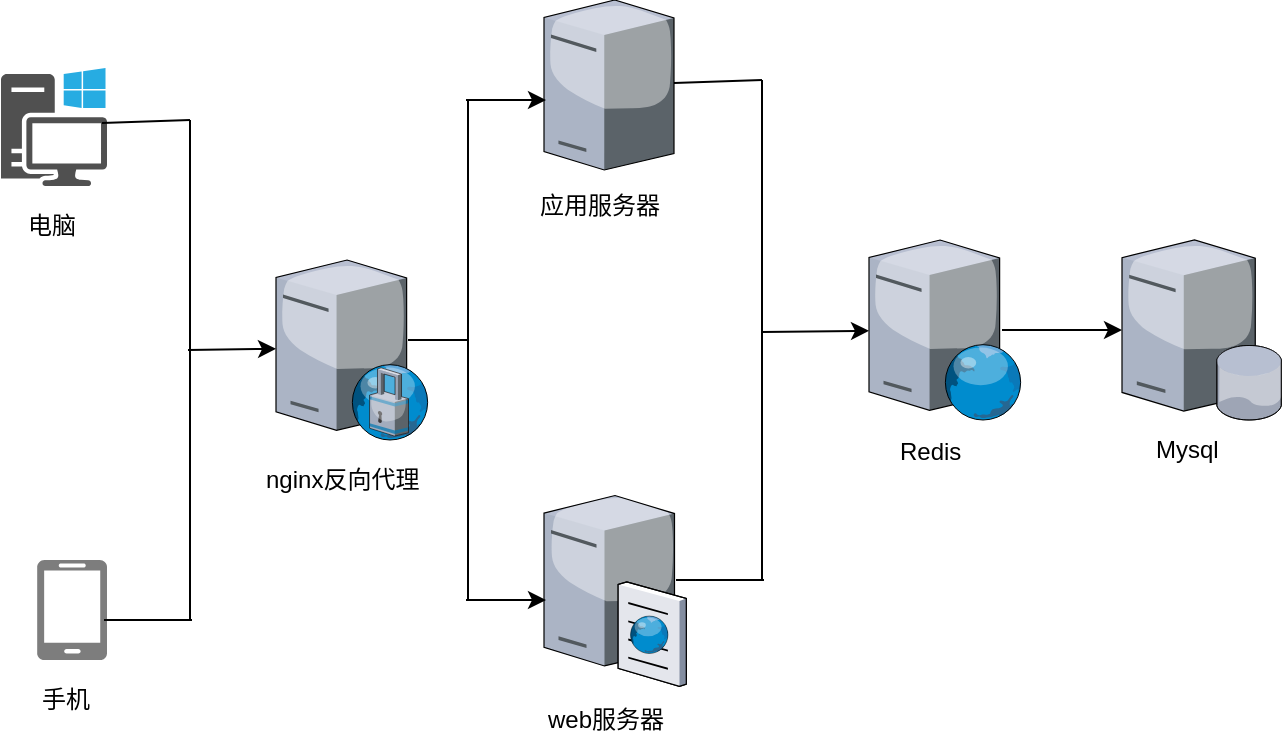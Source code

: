 <mxfile version="10.9.8" type="github"><diagram id="0JeQpdqF8jWfxepiAZJ5" name="Page-1"><mxGraphModel dx="1258" dy="772" grid="1" gridSize="10" guides="1" tooltips="1" connect="1" arrows="1" fold="1" page="1" pageScale="1" pageWidth="827" pageHeight="1169" math="0" shadow="0"><root><mxCell id="0"/><mxCell id="1" parent="0"/><mxCell id="YXKrxCkCrG077HiJ8Z1s-11" value="" style="verticalLabelPosition=bottom;aspect=fixed;html=1;verticalAlign=top;strokeColor=none;align=center;outlineConnect=0;shape=mxgraph.citrix.database_server;" vertex="1" parent="1"><mxGeometry x="610" y="240" width="80" height="90" as="geometry"/></mxCell><mxCell id="YXKrxCkCrG077HiJ8Z1s-12" value="" style="verticalLabelPosition=bottom;aspect=fixed;html=1;verticalAlign=top;strokeColor=none;align=center;outlineConnect=0;shape=mxgraph.citrix.web_server;" vertex="1" parent="1"><mxGeometry x="483.5" y="240" width="76.5" height="90" as="geometry"/></mxCell><mxCell id="YXKrxCkCrG077HiJ8Z1s-13" value="" style="verticalLabelPosition=bottom;aspect=fixed;html=1;verticalAlign=top;strokeColor=none;align=center;outlineConnect=0;shape=mxgraph.citrix.proxy_server;" vertex="1" parent="1"><mxGeometry x="187" y="250" width="76.5" height="90" as="geometry"/></mxCell><mxCell id="YXKrxCkCrG077HiJ8Z1s-14" value="" style="verticalLabelPosition=bottom;aspect=fixed;html=1;verticalAlign=top;strokeColor=none;align=center;outlineConnect=0;shape=mxgraph.citrix.cache_server;" vertex="1" parent="1"><mxGeometry x="321" y="365.5" width="71" height="97.5" as="geometry"/></mxCell><mxCell id="YXKrxCkCrG077HiJ8Z1s-15" value="" style="verticalLabelPosition=bottom;aspect=fixed;html=1;verticalAlign=top;strokeColor=none;align=center;outlineConnect=0;shape=mxgraph.citrix.license_server;" vertex="1" parent="1"><mxGeometry x="321" y="120" width="65" height="85" as="geometry"/></mxCell><mxCell id="YXKrxCkCrG077HiJ8Z1s-25" value="" style="endArrow=none;html=1;" edge="1" parent="1"><mxGeometry width="50" height="50" relative="1" as="geometry"><mxPoint x="253" y="290" as="sourcePoint"/><mxPoint x="283" y="290" as="targetPoint"/></mxGeometry></mxCell><mxCell id="YXKrxCkCrG077HiJ8Z1s-26" value="" style="endArrow=none;html=1;" edge="1" parent="1"><mxGeometry width="50" height="50" relative="1" as="geometry"><mxPoint x="283" y="170" as="sourcePoint"/><mxPoint x="283" y="420" as="targetPoint"/></mxGeometry></mxCell><mxCell id="YXKrxCkCrG077HiJ8Z1s-27" value="" style="endArrow=classic;html=1;" edge="1" parent="1"><mxGeometry width="50" height="50" relative="1" as="geometry"><mxPoint x="282" y="170" as="sourcePoint"/><mxPoint x="322" y="170" as="targetPoint"/></mxGeometry></mxCell><mxCell id="YXKrxCkCrG077HiJ8Z1s-28" value="" style="endArrow=classic;html=1;" edge="1" parent="1"><mxGeometry width="50" height="50" relative="1" as="geometry"><mxPoint x="282" y="420" as="sourcePoint"/><mxPoint x="322" y="420" as="targetPoint"/></mxGeometry></mxCell><mxCell id="YXKrxCkCrG077HiJ8Z1s-29" value="&lt;div&gt;nginx反向代理&lt;/div&gt;" style="text;html=1;resizable=0;points=[];autosize=1;align=left;verticalAlign=top;spacingTop=-4;" vertex="1" parent="1"><mxGeometry x="179.5" y="349.5" width="90" height="20" as="geometry"/></mxCell><mxCell id="YXKrxCkCrG077HiJ8Z1s-32" value="应用服务器" style="text;html=1;resizable=0;points=[];autosize=1;align=left;verticalAlign=top;spacingTop=-4;" vertex="1" parent="1"><mxGeometry x="316.5" y="213" width="80" height="20" as="geometry"/></mxCell><mxCell id="YXKrxCkCrG077HiJ8Z1s-36" value="web服务器" style="text;html=1;resizable=0;points=[];autosize=1;align=left;verticalAlign=top;spacingTop=-4;" vertex="1" parent="1"><mxGeometry x="321" y="470" width="70" height="20" as="geometry"/></mxCell><mxCell id="YXKrxCkCrG077HiJ8Z1s-39" value="&lt;div&gt;Redis&lt;/div&gt;" style="text;html=1;resizable=0;points=[];autosize=1;align=left;verticalAlign=top;spacingTop=-4;" vertex="1" parent="1"><mxGeometry x="497" y="335.5" width="50" height="20" as="geometry"/></mxCell><mxCell id="YXKrxCkCrG077HiJ8Z1s-40" value="Mysql" style="text;html=1;resizable=0;points=[];autosize=1;align=left;verticalAlign=top;spacingTop=-4;" vertex="1" parent="1"><mxGeometry x="625" y="335" width="50" height="20" as="geometry"/></mxCell><mxCell id="YXKrxCkCrG077HiJ8Z1s-42" value="" style="endArrow=none;html=1;" edge="1" parent="1" source="YXKrxCkCrG077HiJ8Z1s-15"><mxGeometry width="50" height="50" relative="1" as="geometry"><mxPoint x="396.5" y="195" as="sourcePoint"/><mxPoint x="430" y="160" as="targetPoint"/></mxGeometry></mxCell><mxCell id="YXKrxCkCrG077HiJ8Z1s-43" value="" style="endArrow=none;html=1;" edge="1" parent="1"><mxGeometry width="50" height="50" relative="1" as="geometry"><mxPoint x="387" y="410" as="sourcePoint"/><mxPoint x="431" y="410" as="targetPoint"/></mxGeometry></mxCell><mxCell id="YXKrxCkCrG077HiJ8Z1s-44" value="" style="endArrow=none;html=1;" edge="1" parent="1"><mxGeometry width="50" height="50" relative="1" as="geometry"><mxPoint x="430" y="410" as="sourcePoint"/><mxPoint x="430" y="160" as="targetPoint"/></mxGeometry></mxCell><mxCell id="YXKrxCkCrG077HiJ8Z1s-45" value="" style="endArrow=classic;html=1;" edge="1" parent="1" target="YXKrxCkCrG077HiJ8Z1s-12"><mxGeometry width="50" height="50" relative="1" as="geometry"><mxPoint x="430" y="286" as="sourcePoint"/><mxPoint x="480" y="286" as="targetPoint"/></mxGeometry></mxCell><mxCell id="YXKrxCkCrG077HiJ8Z1s-46" value="" style="endArrow=classic;html=1;" edge="1" parent="1" target="YXKrxCkCrG077HiJ8Z1s-11"><mxGeometry width="50" height="50" relative="1" as="geometry"><mxPoint x="550" y="285" as="sourcePoint"/><mxPoint x="600" y="285" as="targetPoint"/></mxGeometry></mxCell><mxCell id="YXKrxCkCrG077HiJ8Z1s-48" value="" style="pointerEvents=1;shadow=0;dashed=0;html=1;strokeColor=none;fillColor=#505050;labelPosition=center;verticalLabelPosition=bottom;verticalAlign=top;outlineConnect=0;align=center;shape=mxgraph.office.devices.workstation_pc;" vertex="1" parent="1"><mxGeometry x="49.5" y="154" width="53" height="59" as="geometry"/></mxCell><mxCell id="YXKrxCkCrG077HiJ8Z1s-49" value="" style="pointerEvents=1;shadow=0;dashed=0;html=1;strokeColor=none;labelPosition=center;verticalLabelPosition=bottom;verticalAlign=top;align=center;shape=mxgraph.azure.mobile;fillColor=#7D7D7D;" vertex="1" parent="1"><mxGeometry x="67.5" y="400" width="35" height="50" as="geometry"/></mxCell><mxCell id="YXKrxCkCrG077HiJ8Z1s-60" value="" style="endArrow=none;html=1;" edge="1" parent="1"><mxGeometry width="50" height="50" relative="1" as="geometry"><mxPoint x="100" y="181.438" as="sourcePoint"/><mxPoint x="144" y="180" as="targetPoint"/></mxGeometry></mxCell><mxCell id="YXKrxCkCrG077HiJ8Z1s-61" value="" style="endArrow=none;html=1;" edge="1" parent="1"><mxGeometry width="50" height="50" relative="1" as="geometry"><mxPoint x="101" y="430" as="sourcePoint"/><mxPoint x="145" y="430" as="targetPoint"/></mxGeometry></mxCell><mxCell id="YXKrxCkCrG077HiJ8Z1s-62" value="" style="endArrow=none;html=1;" edge="1" parent="1"><mxGeometry width="50" height="50" relative="1" as="geometry"><mxPoint x="144" y="430" as="sourcePoint"/><mxPoint x="144" y="180" as="targetPoint"/></mxGeometry></mxCell><mxCell id="YXKrxCkCrG077HiJ8Z1s-63" value="" style="endArrow=classic;html=1;" edge="1" parent="1"><mxGeometry width="50" height="50" relative="1" as="geometry"><mxPoint x="143" y="295" as="sourcePoint"/><mxPoint x="187" y="294.417" as="targetPoint"/></mxGeometry></mxCell><mxCell id="YXKrxCkCrG077HiJ8Z1s-64" value="电脑" style="text;html=1;resizable=0;points=[];autosize=1;align=left;verticalAlign=top;spacingTop=-4;" vertex="1" parent="1"><mxGeometry x="61" y="223" width="40" height="20" as="geometry"/></mxCell><mxCell id="YXKrxCkCrG077HiJ8Z1s-65" value="手机" style="text;html=1;resizable=0;points=[];autosize=1;align=left;verticalAlign=top;spacingTop=-4;" vertex="1" parent="1"><mxGeometry x="67.5" y="460" width="40" height="20" as="geometry"/></mxCell></root></mxGraphModel></diagram></mxfile>